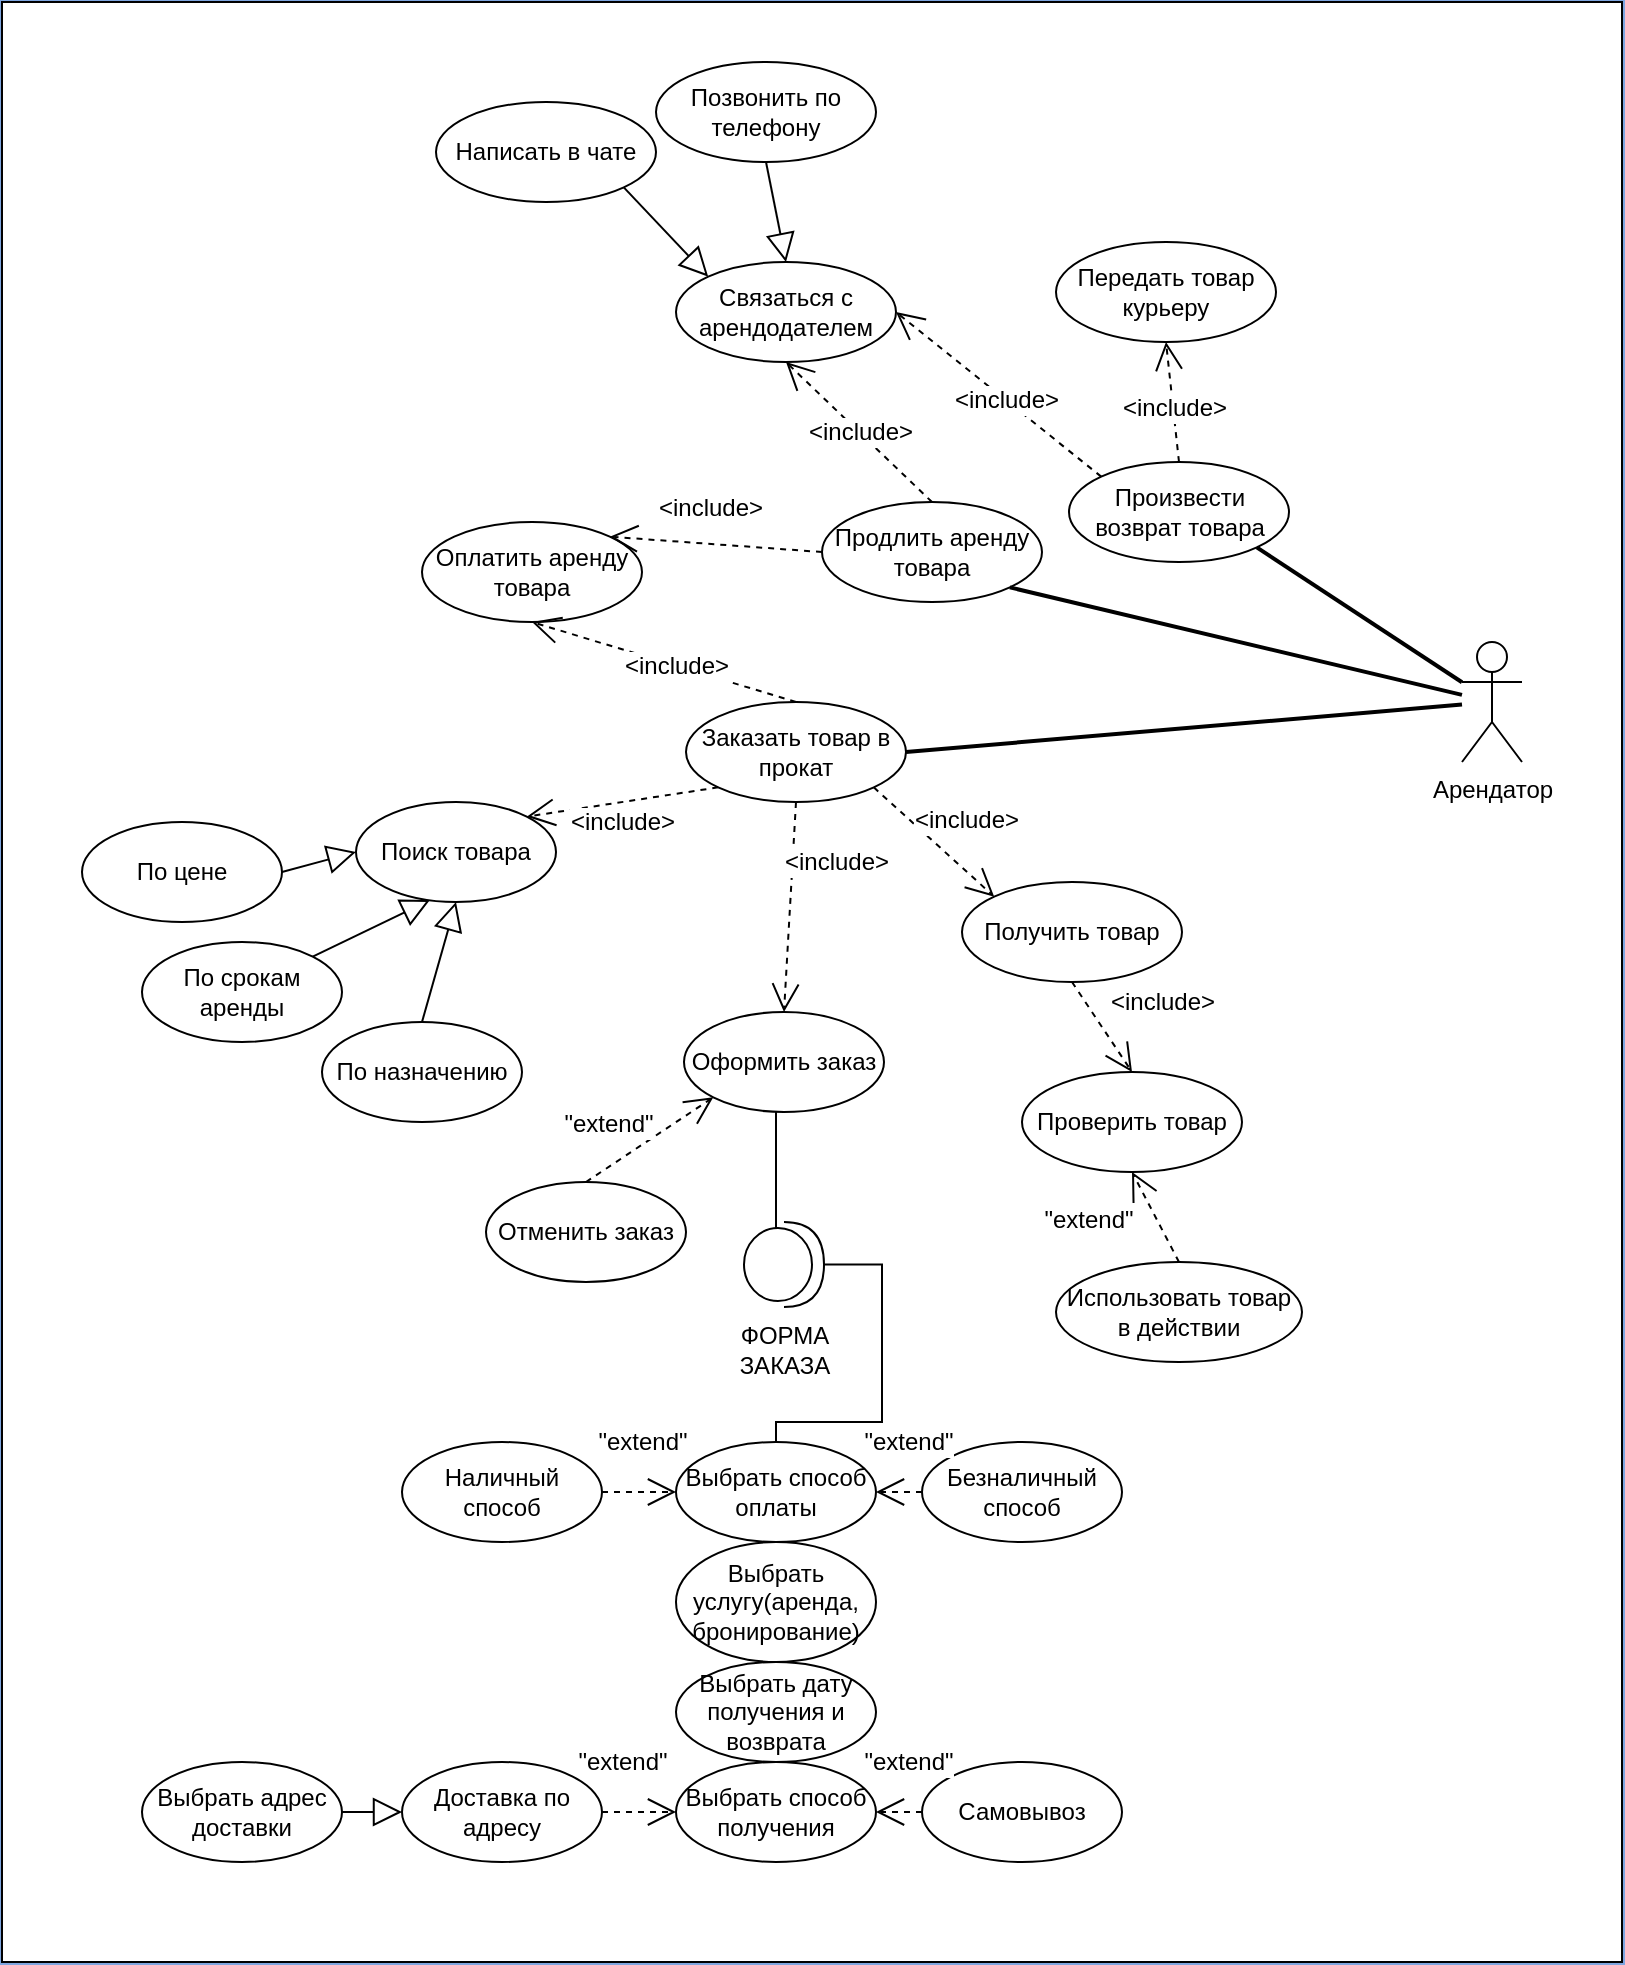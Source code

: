 <mxfile version="14.6.9" type="github">
  <diagram id="ZwnTsQdj2YsQ4eZyknDP" name="Page-1">
    <mxGraphModel dx="846" dy="829" grid="1" gridSize="10" guides="1" tooltips="1" connect="1" arrows="1" fold="1" page="1" pageScale="1" pageWidth="827" pageHeight="1169" background="#7EA6E0" math="0" shadow="0">
      <root>
        <mxCell id="0" />
        <mxCell id="1" parent="0" />
        <mxCell id="ngTAUGNhP66DBJBYgdPT-110" value="" style="rounded=0;whiteSpace=wrap;html=1;fontSize=12;shadow=0;" parent="1" vertex="1">
          <mxGeometry x="900" y="50" width="810" height="980" as="geometry" />
        </mxCell>
        <mxCell id="SECi2cDUqw07FHAR2u1D-1" value="Поиск товара" style="ellipse;whiteSpace=wrap;html=1;" parent="1" vertex="1">
          <mxGeometry x="1077" y="450" width="100" height="50" as="geometry" />
        </mxCell>
        <mxCell id="SECi2cDUqw07FHAR2u1D-3" value="Заказать товар в прокат" style="ellipse;whiteSpace=wrap;html=1;" parent="1" vertex="1">
          <mxGeometry x="1242" y="400" width="110" height="50" as="geometry" />
        </mxCell>
        <mxCell id="ngTAUGNhP66DBJBYgdPT-4" value="Арендатор&lt;br&gt;" style="shape=umlActor;verticalLabelPosition=bottom;verticalAlign=top;html=1;" parent="1" vertex="1">
          <mxGeometry x="1630" y="370" width="30" height="60" as="geometry" />
        </mxCell>
        <mxCell id="ngTAUGNhP66DBJBYgdPT-43" style="edgeStyle=orthogonalEdgeStyle;rounded=0;sketch=0;jumpSize=6;orthogonalLoop=1;jettySize=auto;html=1;entryX=0.4;entryY=0.076;entryDx=0;entryDy=0;entryPerimeter=0;shadow=0;fontSize=12;endArrow=none;endFill=0;endSize=12;strokeWidth=1;" parent="1" source="ngTAUGNhP66DBJBYgdPT-8" target="ngTAUGNhP66DBJBYgdPT-42" edge="1">
          <mxGeometry relative="1" as="geometry">
            <Array as="points">
              <mxPoint x="1287" y="620" />
              <mxPoint x="1287" y="620" />
            </Array>
          </mxGeometry>
        </mxCell>
        <mxCell id="ngTAUGNhP66DBJBYgdPT-8" value="Оформить заказ" style="ellipse;whiteSpace=wrap;html=1;" parent="1" vertex="1">
          <mxGeometry x="1241" y="555" width="100" height="50" as="geometry" />
        </mxCell>
        <mxCell id="ngTAUGNhP66DBJBYgdPT-13" value="По назначению" style="ellipse;whiteSpace=wrap;html=1;" parent="1" vertex="1">
          <mxGeometry x="1060" y="560" width="100" height="50" as="geometry" />
        </mxCell>
        <mxCell id="ngTAUGNhP66DBJBYgdPT-14" value="По цене" style="ellipse;whiteSpace=wrap;html=1;" parent="1" vertex="1">
          <mxGeometry x="940" y="460" width="100" height="50" as="geometry" />
        </mxCell>
        <mxCell id="ngTAUGNhP66DBJBYgdPT-15" value="По срокам аренды" style="ellipse;whiteSpace=wrap;html=1;" parent="1" vertex="1">
          <mxGeometry x="970" y="520" width="100" height="50" as="geometry" />
        </mxCell>
        <mxCell id="ngTAUGNhP66DBJBYgdPT-22" value="&amp;lt;include&amp;gt;" style="endArrow=open;endSize=12;dashed=1;html=1;fontSize=12;entryX=0.5;entryY=0;entryDx=0;entryDy=0;exitX=0.5;exitY=1;exitDx=0;exitDy=0;" parent="1" source="SECi2cDUqw07FHAR2u1D-3" target="ngTAUGNhP66DBJBYgdPT-8" edge="1">
          <mxGeometry x="-0.459" y="22" width="160" relative="1" as="geometry">
            <mxPoint x="1186" y="440" as="sourcePoint" />
            <mxPoint x="1437" y="514.5" as="targetPoint" />
            <Array as="points" />
            <mxPoint as="offset" />
          </mxGeometry>
        </mxCell>
        <mxCell id="ngTAUGNhP66DBJBYgdPT-28" value="&amp;lt;include&amp;gt;" style="endArrow=open;endSize=12;dashed=1;html=1;fontSize=12;entryX=1;entryY=0;entryDx=0;entryDy=0;exitX=0;exitY=1;exitDx=0;exitDy=0;" parent="1" source="SECi2cDUqw07FHAR2u1D-3" target="SECi2cDUqw07FHAR2u1D-1" edge="1">
          <mxGeometry x="0.036" y="10" width="160" relative="1" as="geometry">
            <mxPoint x="1167" y="450" as="sourcePoint" />
            <mxPoint x="1112" y="485" as="targetPoint" />
            <Array as="points" />
            <mxPoint as="offset" />
          </mxGeometry>
        </mxCell>
        <mxCell id="ngTAUGNhP66DBJBYgdPT-29" value="" style="endArrow=block;endFill=0;endSize=12;html=1;exitX=1;exitY=0.5;exitDx=0;exitDy=0;entryX=0;entryY=0.5;entryDx=0;entryDy=0;" parent="1" source="ngTAUGNhP66DBJBYgdPT-14" target="SECi2cDUqw07FHAR2u1D-1" edge="1">
          <mxGeometry width="160" relative="1" as="geometry">
            <mxPoint x="831" y="750" as="sourcePoint" />
            <mxPoint x="991" y="750" as="targetPoint" />
          </mxGeometry>
        </mxCell>
        <mxCell id="ngTAUGNhP66DBJBYgdPT-30" value="" style="endArrow=block;endFill=0;endSize=12;html=1;entryX=0.37;entryY=0.98;entryDx=0;entryDy=0;exitX=1;exitY=0;exitDx=0;exitDy=0;entryPerimeter=0;" parent="1" source="ngTAUGNhP66DBJBYgdPT-15" target="SECi2cDUqw07FHAR2u1D-1" edge="1">
          <mxGeometry width="160" relative="1" as="geometry">
            <mxPoint x="637" y="870" as="sourcePoint" />
            <mxPoint x="797" y="870" as="targetPoint" />
          </mxGeometry>
        </mxCell>
        <mxCell id="ngTAUGNhP66DBJBYgdPT-31" value="" style="endArrow=block;endFill=0;endSize=12;html=1;exitX=0.5;exitY=0;exitDx=0;exitDy=0;entryX=0.5;entryY=1;entryDx=0;entryDy=0;" parent="1" source="ngTAUGNhP66DBJBYgdPT-13" target="SECi2cDUqw07FHAR2u1D-1" edge="1">
          <mxGeometry width="160" relative="1" as="geometry">
            <mxPoint x="962.355" y="644.642" as="sourcePoint" />
            <mxPoint x="1037" y="630" as="targetPoint" />
          </mxGeometry>
        </mxCell>
        <mxCell id="ngTAUGNhP66DBJBYgdPT-38" value="" style="endArrow=open;html=1;shadow=0;strokeWidth=1;dashed=1;endFill=0;endSize=12;sketch=0;exitX=0.5;exitY=0;exitDx=0;exitDy=0;entryX=0;entryY=1;entryDx=0;entryDy=0;" parent="1" source="ngTAUGNhP66DBJBYgdPT-40" target="ngTAUGNhP66DBJBYgdPT-8" edge="1">
          <mxGeometry width="50" height="50" relative="1" as="geometry">
            <mxPoint x="1304" y="630" as="sourcePoint" />
            <mxPoint x="1217" y="716" as="targetPoint" />
          </mxGeometry>
        </mxCell>
        <mxCell id="ngTAUGNhP66DBJBYgdPT-39" value="&quot;extend&quot;" style="edgeLabel;html=1;align=center;verticalAlign=middle;resizable=0;points=[];fontSize=12;" parent="ngTAUGNhP66DBJBYgdPT-38" vertex="1" connectable="0">
          <mxGeometry x="0.188" y="-2" relative="1" as="geometry">
            <mxPoint x="-28" y="-6" as="offset" />
          </mxGeometry>
        </mxCell>
        <mxCell id="ngTAUGNhP66DBJBYgdPT-40" value="Отменить заказ" style="ellipse;whiteSpace=wrap;html=1;" parent="1" vertex="1">
          <mxGeometry x="1142" y="640" width="100" height="50" as="geometry" />
        </mxCell>
        <mxCell id="ngTAUGNhP66DBJBYgdPT-48" style="edgeStyle=orthogonalEdgeStyle;rounded=0;sketch=0;jumpSize=6;orthogonalLoop=1;jettySize=auto;html=1;exitX=1;exitY=0.5;exitDx=0;exitDy=0;exitPerimeter=0;shadow=0;fontSize=12;endArrow=none;endFill=0;endSize=12;strokeWidth=1;" parent="1" source="ngTAUGNhP66DBJBYgdPT-42" edge="1">
          <mxGeometry relative="1" as="geometry">
            <Array as="points">
              <mxPoint x="1340" y="681" />
              <mxPoint x="1340" y="760" />
              <mxPoint x="1287" y="760" />
            </Array>
            <mxPoint x="1287" y="770" as="targetPoint" />
          </mxGeometry>
        </mxCell>
        <mxCell id="ngTAUGNhP66DBJBYgdPT-42" value="ФОРМА&lt;br&gt;ЗАКАЗА" style="shape=providedRequiredInterface;html=1;verticalLabelPosition=bottom;fontSize=12;rotation=0;" parent="1" vertex="1">
          <mxGeometry x="1271" y="660" width="40" height="42.5" as="geometry" />
        </mxCell>
        <mxCell id="ngTAUGNhP66DBJBYgdPT-71" value="Произвести возврат товара" style="ellipse;whiteSpace=wrap;html=1;" parent="1" vertex="1">
          <mxGeometry x="1433.5" y="280" width="110" height="50" as="geometry" />
        </mxCell>
        <mxCell id="ngTAUGNhP66DBJBYgdPT-74" value="&amp;lt;include&amp;gt;" style="endArrow=open;endSize=12;dashed=1;html=1;fontSize=12;exitX=0;exitY=0;exitDx=0;exitDy=0;entryX=1;entryY=0.5;entryDx=0;entryDy=0;" parent="1" source="ngTAUGNhP66DBJBYgdPT-71" target="ngTAUGNhP66DBJBYgdPT-75" edge="1">
          <mxGeometry x="-0.084" width="160" relative="1" as="geometry">
            <mxPoint x="1237" y="280" as="sourcePoint" />
            <mxPoint x="1197" y="240" as="targetPoint" />
            <Array as="points" />
            <mxPoint as="offset" />
          </mxGeometry>
        </mxCell>
        <mxCell id="ngTAUGNhP66DBJBYgdPT-75" value="Связаться с арендодателем" style="ellipse;whiteSpace=wrap;html=1;" parent="1" vertex="1">
          <mxGeometry x="1237" y="180" width="110" height="50" as="geometry" />
        </mxCell>
        <mxCell id="ngTAUGNhP66DBJBYgdPT-77" value="Написать в чате" style="ellipse;whiteSpace=wrap;html=1;" parent="1" vertex="1">
          <mxGeometry x="1117" y="100" width="110" height="50" as="geometry" />
        </mxCell>
        <mxCell id="ngTAUGNhP66DBJBYgdPT-78" value="Позвонить по телефону" style="ellipse;whiteSpace=wrap;html=1;" parent="1" vertex="1">
          <mxGeometry x="1227" y="80" width="110" height="50" as="geometry" />
        </mxCell>
        <mxCell id="ngTAUGNhP66DBJBYgdPT-79" value="" style="endArrow=block;endFill=0;endSize=12;html=1;exitX=1;exitY=1;exitDx=0;exitDy=0;entryX=0;entryY=0;entryDx=0;entryDy=0;" parent="1" source="ngTAUGNhP66DBJBYgdPT-77" target="ngTAUGNhP66DBJBYgdPT-75" edge="1">
          <mxGeometry width="160" relative="1" as="geometry">
            <mxPoint x="947" y="280" as="sourcePoint" />
            <mxPoint x="1237" y="160" as="targetPoint" />
          </mxGeometry>
        </mxCell>
        <mxCell id="ngTAUGNhP66DBJBYgdPT-80" value="" style="endArrow=block;endFill=0;endSize=12;html=1;exitX=0.5;exitY=1;exitDx=0;exitDy=0;entryX=0.5;entryY=0;entryDx=0;entryDy=0;" parent="1" source="ngTAUGNhP66DBJBYgdPT-78" target="ngTAUGNhP66DBJBYgdPT-75" edge="1">
          <mxGeometry width="160" relative="1" as="geometry">
            <mxPoint x="1337" y="145" as="sourcePoint" />
            <mxPoint x="1412.01" y="185" as="targetPoint" />
          </mxGeometry>
        </mxCell>
        <mxCell id="ngTAUGNhP66DBJBYgdPT-81" value="Передать товар курьеру" style="ellipse;whiteSpace=wrap;html=1;" parent="1" vertex="1">
          <mxGeometry x="1427" y="170" width="110" height="50" as="geometry" />
        </mxCell>
        <mxCell id="ngTAUGNhP66DBJBYgdPT-82" value="&amp;lt;include&amp;gt;" style="endArrow=open;endSize=12;dashed=1;html=1;fontSize=12;exitX=0.5;exitY=0;exitDx=0;exitDy=0;entryX=0.5;entryY=1;entryDx=0;entryDy=0;" parent="1" source="ngTAUGNhP66DBJBYgdPT-71" target="ngTAUGNhP66DBJBYgdPT-81" edge="1">
          <mxGeometry x="-0.084" width="160" relative="1" as="geometry">
            <mxPoint x="1372" y="300" as="sourcePoint" />
            <mxPoint x="1322" y="280" as="targetPoint" />
            <Array as="points" />
            <mxPoint as="offset" />
          </mxGeometry>
        </mxCell>
        <mxCell id="ngTAUGNhP66DBJBYgdPT-84" value="Получить товар" style="ellipse;whiteSpace=wrap;html=1;" parent="1" vertex="1">
          <mxGeometry x="1380" y="490" width="110" height="50" as="geometry" />
        </mxCell>
        <mxCell id="ngTAUGNhP66DBJBYgdPT-85" value="Проверить товар" style="ellipse;whiteSpace=wrap;html=1;" parent="1" vertex="1">
          <mxGeometry x="1410" y="585" width="110" height="50" as="geometry" />
        </mxCell>
        <mxCell id="ngTAUGNhP66DBJBYgdPT-87" value="&amp;lt;include&amp;gt;" style="endArrow=open;endSize=12;dashed=1;html=1;fontSize=12;exitX=0.5;exitY=1;exitDx=0;exitDy=0;entryX=0.5;entryY=0;entryDx=0;entryDy=0;" parent="1" source="ngTAUGNhP66DBJBYgdPT-84" target="ngTAUGNhP66DBJBYgdPT-85" edge="1">
          <mxGeometry x="0.231" y="32" width="160" relative="1" as="geometry">
            <mxPoint x="1447.001" y="532.678" as="sourcePoint" />
            <mxPoint x="1538.11" y="580" as="targetPoint" />
            <Array as="points" />
            <mxPoint as="offset" />
          </mxGeometry>
        </mxCell>
        <mxCell id="ngTAUGNhP66DBJBYgdPT-92" value="Использовать товар в действии" style="ellipse;whiteSpace=wrap;html=1;" parent="1" vertex="1">
          <mxGeometry x="1427" y="680" width="123" height="50" as="geometry" />
        </mxCell>
        <mxCell id="ngTAUGNhP66DBJBYgdPT-94" value="" style="endArrow=open;html=1;shadow=0;strokeWidth=1;dashed=1;endFill=0;endSize=12;sketch=0;entryX=0.5;entryY=1;entryDx=0;entryDy=0;exitX=0.5;exitY=0;exitDx=0;exitDy=0;" parent="1" source="ngTAUGNhP66DBJBYgdPT-92" target="ngTAUGNhP66DBJBYgdPT-85" edge="1">
          <mxGeometry width="50" height="50" relative="1" as="geometry">
            <mxPoint x="1477" y="720" as="sourcePoint" />
            <mxPoint x="1571" y="784.75" as="targetPoint" />
          </mxGeometry>
        </mxCell>
        <mxCell id="ngTAUGNhP66DBJBYgdPT-95" value="&quot;extend&quot;" style="edgeLabel;html=1;align=center;verticalAlign=middle;resizable=0;points=[];fontSize=12;" parent="ngTAUGNhP66DBJBYgdPT-94" vertex="1" connectable="0">
          <mxGeometry x="0.188" y="-2" relative="1" as="geometry">
            <mxPoint x="-34" y="6" as="offset" />
          </mxGeometry>
        </mxCell>
        <mxCell id="ngTAUGNhP66DBJBYgdPT-97" value="" style="endArrow=none;endFill=0;endSize=12;html=1;rounded=1;strokeWidth=2;exitX=1;exitY=0.5;exitDx=0;exitDy=0;" parent="1" source="SECi2cDUqw07FHAR2u1D-3" target="ngTAUGNhP66DBJBYgdPT-4" edge="1">
          <mxGeometry width="160" relative="1" as="geometry">
            <mxPoint x="1417" y="520" as="sourcePoint" />
            <mxPoint x="1577" y="520" as="targetPoint" />
          </mxGeometry>
        </mxCell>
        <mxCell id="ngTAUGNhP66DBJBYgdPT-98" value="" style="endArrow=none;endFill=0;endSize=12;html=1;rounded=1;strokeWidth=2;exitX=1;exitY=1;exitDx=0;exitDy=0;" parent="1" source="ngTAUGNhP66DBJBYgdPT-71" target="ngTAUGNhP66DBJBYgdPT-4" edge="1">
          <mxGeometry width="160" relative="1" as="geometry">
            <mxPoint x="1177" y="370" as="sourcePoint" />
            <mxPoint x="1417" y="400" as="targetPoint" />
          </mxGeometry>
        </mxCell>
        <mxCell id="ngTAUGNhP66DBJBYgdPT-100" value="Продлить аренду товара" style="ellipse;whiteSpace=wrap;html=1;" parent="1" vertex="1">
          <mxGeometry x="1310" y="300" width="110" height="50" as="geometry" />
        </mxCell>
        <mxCell id="ngTAUGNhP66DBJBYgdPT-102" value="Оплатить аренду&lt;br&gt;товара" style="ellipse;whiteSpace=wrap;html=1;" parent="1" vertex="1">
          <mxGeometry x="1110" y="310" width="110" height="50" as="geometry" />
        </mxCell>
        <mxCell id="ngTAUGNhP66DBJBYgdPT-105" value="&amp;lt;include&amp;gt;" style="endArrow=open;endSize=12;dashed=1;html=1;fontSize=12;exitX=0.5;exitY=0;exitDx=0;exitDy=0;entryX=0.5;entryY=1;entryDx=0;entryDy=0;" parent="1" source="ngTAUGNhP66DBJBYgdPT-100" target="ngTAUGNhP66DBJBYgdPT-75" edge="1">
          <mxGeometry width="160" relative="1" as="geometry">
            <mxPoint x="1384" y="305" as="sourcePoint" />
            <mxPoint x="1194" y="265" as="targetPoint" />
            <Array as="points" />
            <mxPoint as="offset" />
          </mxGeometry>
        </mxCell>
        <mxCell id="ngTAUGNhP66DBJBYgdPT-106" value="&amp;lt;include&amp;gt;" style="endArrow=open;endSize=12;dashed=1;html=1;fontSize=12;exitX=0;exitY=0.5;exitDx=0;exitDy=0;entryX=1;entryY=0;entryDx=0;entryDy=0;" parent="1" source="ngTAUGNhP66DBJBYgdPT-100" target="ngTAUGNhP66DBJBYgdPT-102" edge="1">
          <mxGeometry x="0.068" y="-18" width="160" relative="1" as="geometry">
            <mxPoint x="1177" y="260" as="sourcePoint" />
            <mxPoint x="987" y="220" as="targetPoint" />
            <Array as="points" />
            <mxPoint as="offset" />
          </mxGeometry>
        </mxCell>
        <mxCell id="ngTAUGNhP66DBJBYgdPT-107" value="&amp;lt;include&amp;gt;" style="endArrow=open;endSize=12;dashed=1;html=1;fontSize=12;exitX=0.5;exitY=0;exitDx=0;exitDy=0;entryX=0.5;entryY=1;entryDx=0;entryDy=0;" parent="1" source="SECi2cDUqw07FHAR2u1D-3" target="ngTAUGNhP66DBJBYgdPT-102" edge="1">
          <mxGeometry x="-0.084" width="160" relative="1" as="geometry">
            <mxPoint x="1147" y="340" as="sourcePoint" />
            <mxPoint x="957" y="300" as="targetPoint" />
            <Array as="points" />
            <mxPoint as="offset" />
          </mxGeometry>
        </mxCell>
        <mxCell id="ngTAUGNhP66DBJBYgdPT-108" value="" style="endArrow=none;endFill=0;endSize=12;html=1;rounded=1;strokeWidth=2;exitX=1;exitY=1;exitDx=0;exitDy=0;" parent="1" source="ngTAUGNhP66DBJBYgdPT-100" target="ngTAUGNhP66DBJBYgdPT-4" edge="1">
          <mxGeometry width="160" relative="1" as="geometry">
            <mxPoint x="1222" y="383.88" as="sourcePoint" />
            <mxPoint x="1542" y="390" as="targetPoint" />
          </mxGeometry>
        </mxCell>
        <mxCell id="Q_d8XJE9VoqQTzxeZHrw-2" value="Самовывоз" style="ellipse;whiteSpace=wrap;html=1;" vertex="1" parent="1">
          <mxGeometry x="1360" y="930" width="100" height="50" as="geometry" />
        </mxCell>
        <mxCell id="Q_d8XJE9VoqQTzxeZHrw-4" value="Безналичный&lt;br&gt;способ" style="ellipse;whiteSpace=wrap;html=1;" vertex="1" parent="1">
          <mxGeometry x="1360" y="770" width="100" height="50" as="geometry" />
        </mxCell>
        <mxCell id="Q_d8XJE9VoqQTzxeZHrw-5" value="Наличный способ" style="ellipse;whiteSpace=wrap;html=1;" vertex="1" parent="1">
          <mxGeometry x="1100" y="770" width="100" height="50" as="geometry" />
        </mxCell>
        <mxCell id="Q_d8XJE9VoqQTzxeZHrw-9" value="Выбрать способ получения" style="ellipse;whiteSpace=wrap;html=1;" vertex="1" parent="1">
          <mxGeometry x="1237" y="930" width="100" height="50" as="geometry" />
        </mxCell>
        <mxCell id="Q_d8XJE9VoqQTzxeZHrw-10" value="Доставка по адресу" style="ellipse;whiteSpace=wrap;html=1;" vertex="1" parent="1">
          <mxGeometry x="1100" y="930" width="100" height="50" as="geometry" />
        </mxCell>
        <mxCell id="Q_d8XJE9VoqQTzxeZHrw-11" value="Выбрать адрес доставки" style="ellipse;whiteSpace=wrap;html=1;" vertex="1" parent="1">
          <mxGeometry x="970" y="930" width="100" height="50" as="geometry" />
        </mxCell>
        <mxCell id="Q_d8XJE9VoqQTzxeZHrw-12" value="Выбрать дату получения и возврата" style="ellipse;whiteSpace=wrap;html=1;" vertex="1" parent="1">
          <mxGeometry x="1237" y="880" width="100" height="50" as="geometry" />
        </mxCell>
        <mxCell id="Q_d8XJE9VoqQTzxeZHrw-13" value="Выбрать услугу(аренда, бронирование)" style="ellipse;whiteSpace=wrap;html=1;" vertex="1" parent="1">
          <mxGeometry x="1237" y="820" width="100" height="60" as="geometry" />
        </mxCell>
        <mxCell id="Q_d8XJE9VoqQTzxeZHrw-14" value="Выбрать способ оплаты" style="ellipse;whiteSpace=wrap;html=1;" vertex="1" parent="1">
          <mxGeometry x="1237" y="770" width="100" height="50" as="geometry" />
        </mxCell>
        <mxCell id="Q_d8XJE9VoqQTzxeZHrw-15" value="" style="endArrow=open;html=1;shadow=0;strokeWidth=1;dashed=1;endFill=0;endSize=12;sketch=0;exitX=1;exitY=0.5;exitDx=0;exitDy=0;entryX=0;entryY=0.5;entryDx=0;entryDy=0;" edge="1" parent="1" source="Q_d8XJE9VoqQTzxeZHrw-5" target="Q_d8XJE9VoqQTzxeZHrw-14">
          <mxGeometry width="50" height="50" relative="1" as="geometry">
            <mxPoint x="1178.36" y="752.32" as="sourcePoint" />
            <mxPoint x="1242.005" y="709.998" as="targetPoint" />
          </mxGeometry>
        </mxCell>
        <mxCell id="Q_d8XJE9VoqQTzxeZHrw-16" value="&quot;extend&quot;" style="edgeLabel;html=1;align=center;verticalAlign=middle;resizable=0;points=[];fontSize=12;" vertex="1" connectable="0" parent="Q_d8XJE9VoqQTzxeZHrw-15">
          <mxGeometry x="0.188" y="-2" relative="1" as="geometry">
            <mxPoint x="-2" y="-27" as="offset" />
          </mxGeometry>
        </mxCell>
        <mxCell id="Q_d8XJE9VoqQTzxeZHrw-17" value="" style="endArrow=open;html=1;shadow=0;strokeWidth=1;dashed=1;endFill=0;endSize=12;sketch=0;exitX=0;exitY=0.5;exitDx=0;exitDy=0;entryX=1;entryY=0.5;entryDx=0;entryDy=0;" edge="1" parent="1" source="Q_d8XJE9VoqQTzxeZHrw-4" target="Q_d8XJE9VoqQTzxeZHrw-14">
          <mxGeometry width="50" height="50" relative="1" as="geometry">
            <mxPoint x="1396.36" y="752.32" as="sourcePoint" />
            <mxPoint x="1450" y="720" as="targetPoint" />
          </mxGeometry>
        </mxCell>
        <mxCell id="Q_d8XJE9VoqQTzxeZHrw-18" value="&quot;extend&quot;" style="edgeLabel;html=1;align=center;verticalAlign=middle;resizable=0;points=[];fontSize=12;" vertex="1" connectable="0" parent="Q_d8XJE9VoqQTzxeZHrw-17">
          <mxGeometry x="0.188" y="-2" relative="1" as="geometry">
            <mxPoint x="6" y="-23" as="offset" />
          </mxGeometry>
        </mxCell>
        <mxCell id="Q_d8XJE9VoqQTzxeZHrw-19" value="" style="endArrow=open;html=1;shadow=0;strokeWidth=1;dashed=1;endFill=0;endSize=12;sketch=0;exitX=1;exitY=0.5;exitDx=0;exitDy=0;entryX=0;entryY=0.5;entryDx=0;entryDy=0;" edge="1" parent="1" source="Q_d8XJE9VoqQTzxeZHrw-10" target="Q_d8XJE9VoqQTzxeZHrw-9">
          <mxGeometry width="50" height="50" relative="1" as="geometry">
            <mxPoint x="1173.36" y="892.32" as="sourcePoint" />
            <mxPoint x="1237.005" y="849.998" as="targetPoint" />
          </mxGeometry>
        </mxCell>
        <mxCell id="Q_d8XJE9VoqQTzxeZHrw-20" value="&quot;extend&quot;" style="edgeLabel;html=1;align=center;verticalAlign=middle;resizable=0;points=[];fontSize=12;" vertex="1" connectable="0" parent="Q_d8XJE9VoqQTzxeZHrw-19">
          <mxGeometry x="0.188" y="-2" relative="1" as="geometry">
            <mxPoint x="-12" y="-27" as="offset" />
          </mxGeometry>
        </mxCell>
        <mxCell id="Q_d8XJE9VoqQTzxeZHrw-21" value="" style="endArrow=open;html=1;shadow=0;strokeWidth=1;dashed=1;endFill=0;endSize=12;sketch=0;exitX=0;exitY=0.5;exitDx=0;exitDy=0;" edge="1" parent="1" source="Q_d8XJE9VoqQTzxeZHrw-2" target="Q_d8XJE9VoqQTzxeZHrw-9">
          <mxGeometry width="50" height="50" relative="1" as="geometry">
            <mxPoint x="1363.36" y="912.32" as="sourcePoint" />
            <mxPoint x="1427.005" y="869.998" as="targetPoint" />
          </mxGeometry>
        </mxCell>
        <mxCell id="Q_d8XJE9VoqQTzxeZHrw-22" value="&quot;extend&quot;" style="edgeLabel;html=1;align=center;verticalAlign=middle;resizable=0;points=[];fontSize=12;" vertex="1" connectable="0" parent="Q_d8XJE9VoqQTzxeZHrw-21">
          <mxGeometry x="0.188" y="-2" relative="1" as="geometry">
            <mxPoint x="6" y="-23" as="offset" />
          </mxGeometry>
        </mxCell>
        <mxCell id="Q_d8XJE9VoqQTzxeZHrw-25" value="" style="endArrow=block;endFill=0;endSize=12;html=1;exitX=1;exitY=0.5;exitDx=0;exitDy=0;entryX=0;entryY=0.5;entryDx=0;entryDy=0;" edge="1" parent="1" source="Q_d8XJE9VoqQTzxeZHrw-11" target="Q_d8XJE9VoqQTzxeZHrw-10">
          <mxGeometry width="160" relative="1" as="geometry">
            <mxPoint x="1070" y="920" as="sourcePoint" />
            <mxPoint x="1087" y="860" as="targetPoint" />
          </mxGeometry>
        </mxCell>
        <mxCell id="Q_d8XJE9VoqQTzxeZHrw-34" value="&amp;lt;include&amp;gt;" style="endArrow=open;endSize=12;dashed=1;html=1;fontSize=12;entryX=0;entryY=0;entryDx=0;entryDy=0;exitX=1;exitY=1;exitDx=0;exitDy=0;" edge="1" parent="1" source="SECi2cDUqw07FHAR2u1D-3" target="ngTAUGNhP66DBJBYgdPT-84">
          <mxGeometry x="0.123" y="19" width="160" relative="1" as="geometry">
            <mxPoint x="1406" y="450.0" as="sourcePoint" />
            <mxPoint x="1400" y="555.0" as="targetPoint" />
            <Array as="points" />
            <mxPoint as="offset" />
          </mxGeometry>
        </mxCell>
      </root>
    </mxGraphModel>
  </diagram>
</mxfile>
